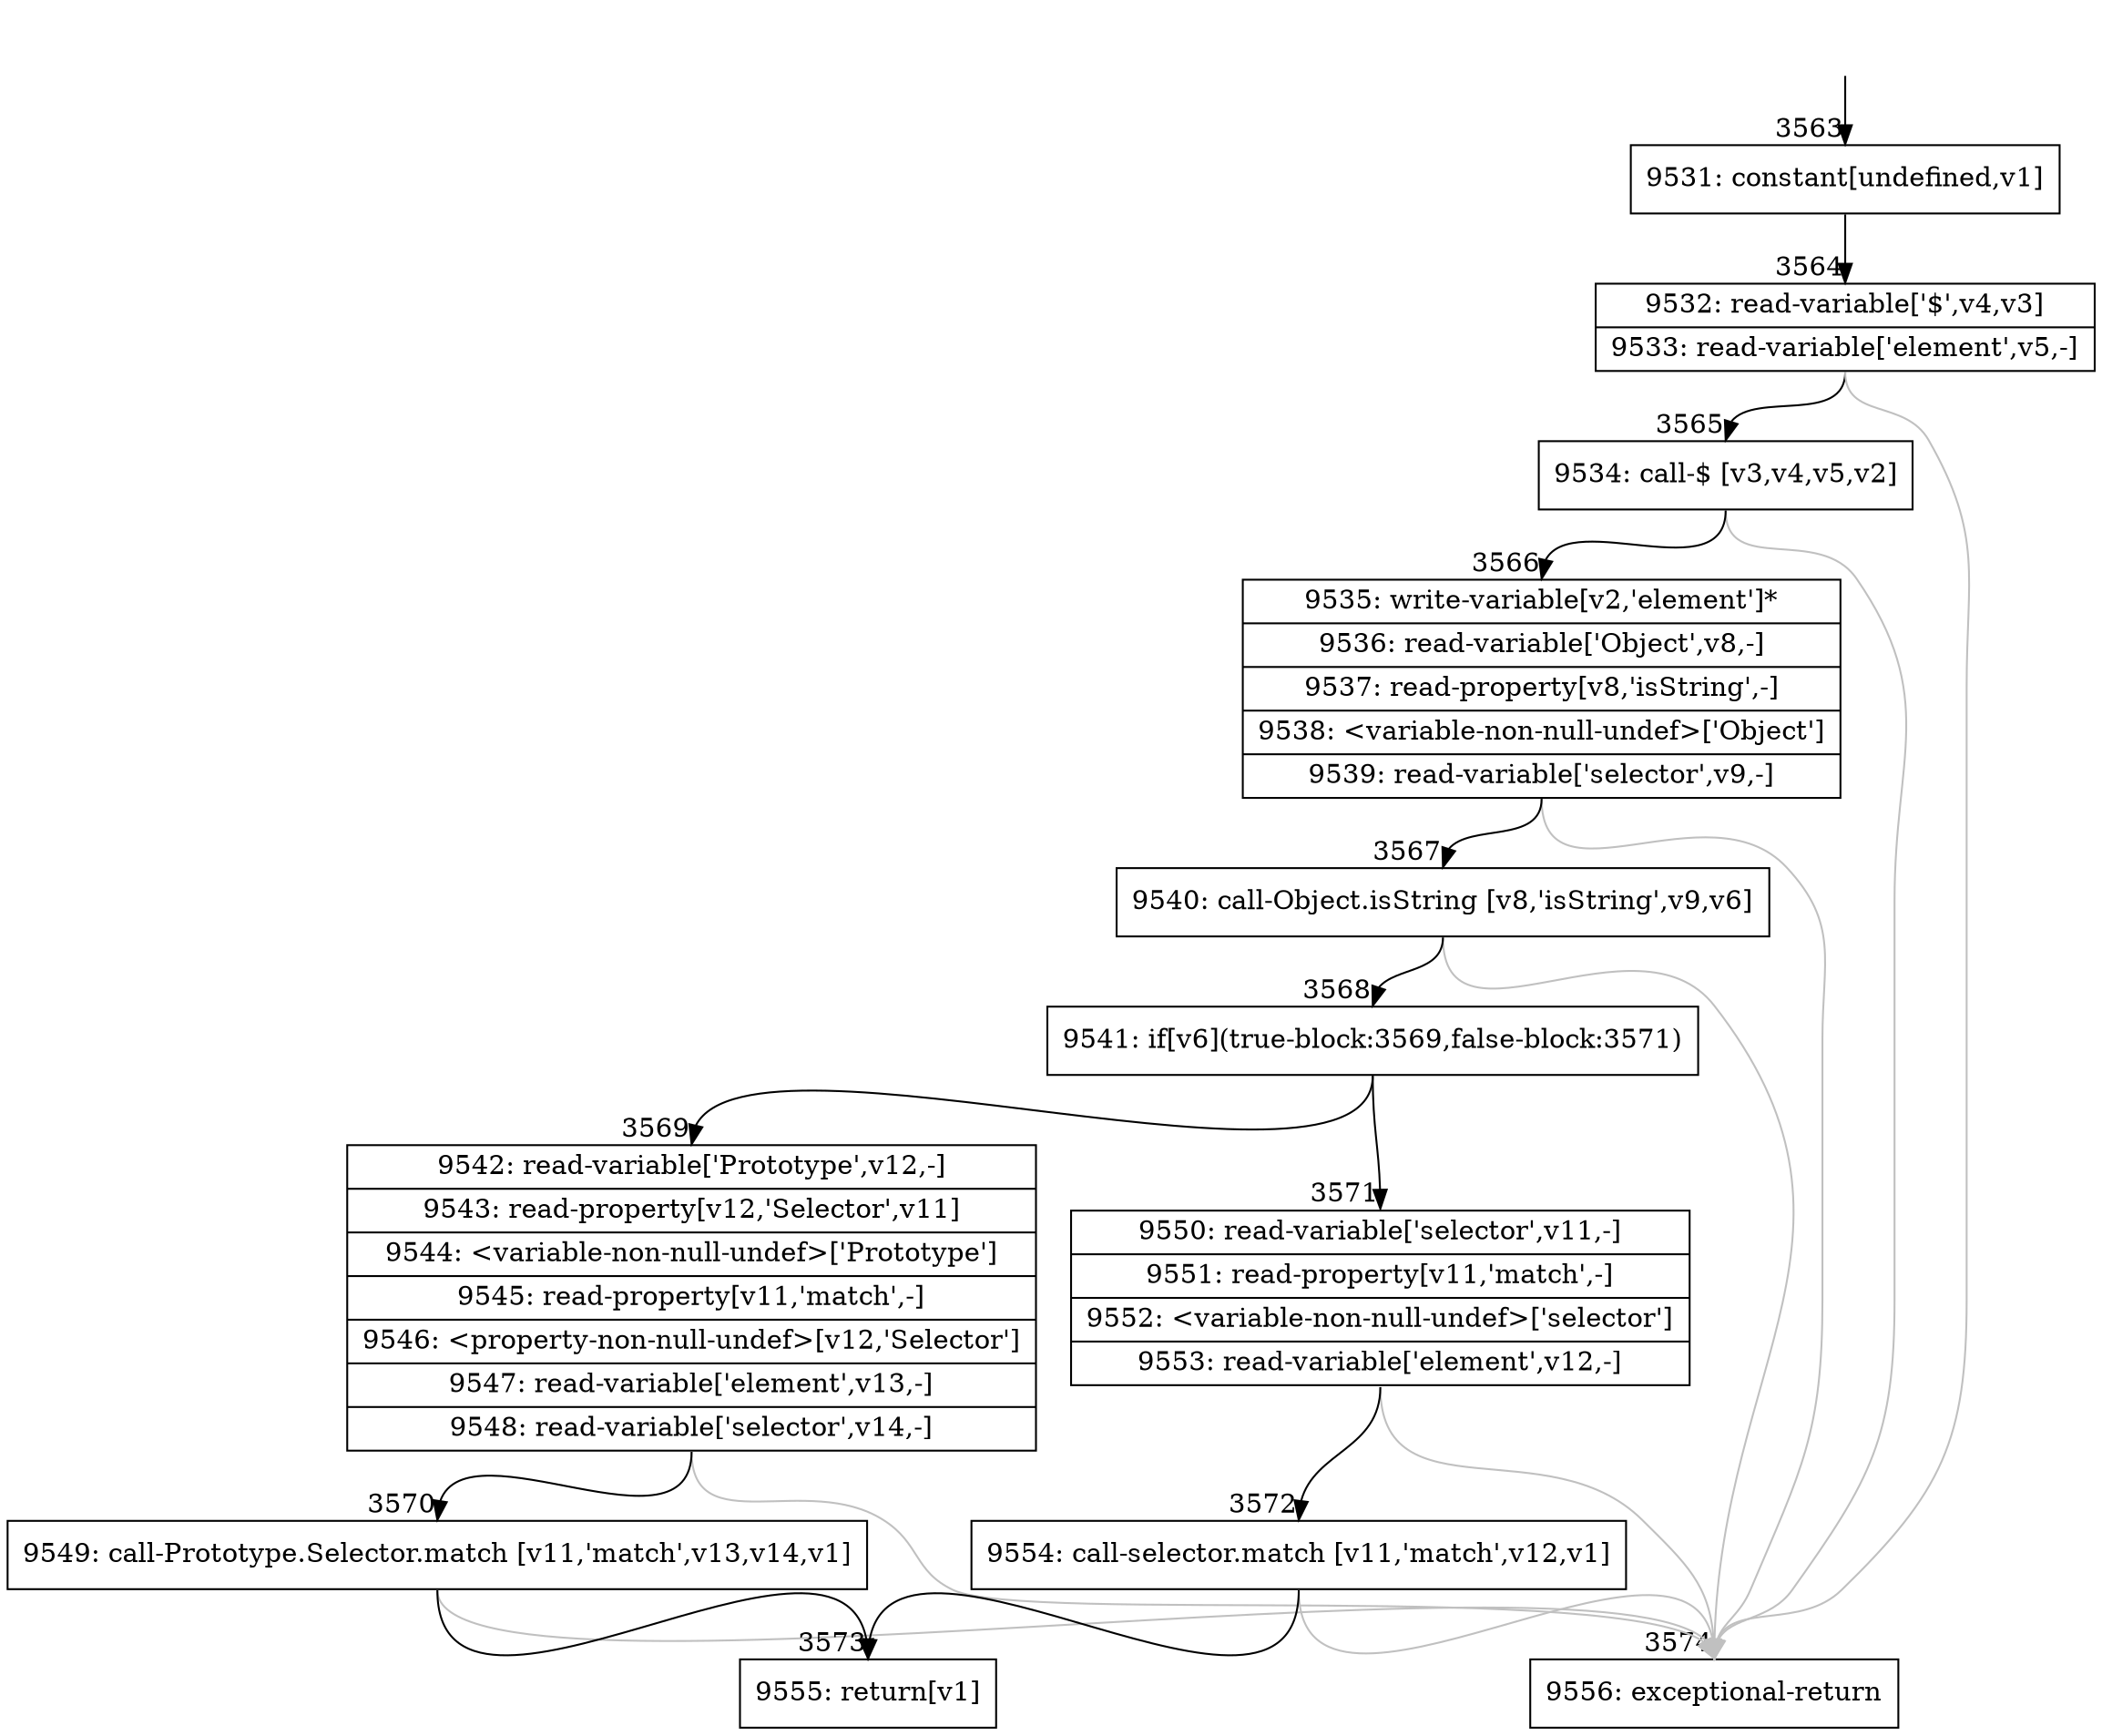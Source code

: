 digraph {
rankdir="TD"
BB_entry303[shape=none,label=""];
BB_entry303 -> BB3563 [tailport=s, headport=n, headlabel="    3563"]
BB3563 [shape=record label="{9531: constant[undefined,v1]}" ] 
BB3563 -> BB3564 [tailport=s, headport=n, headlabel="      3564"]
BB3564 [shape=record label="{9532: read-variable['$',v4,v3]|9533: read-variable['element',v5,-]}" ] 
BB3564 -> BB3565 [tailport=s, headport=n, headlabel="      3565"]
BB3564 -> BB3574 [tailport=s, headport=n, color=gray, headlabel="      3574"]
BB3565 [shape=record label="{9534: call-$ [v3,v4,v5,v2]}" ] 
BB3565 -> BB3566 [tailport=s, headport=n, headlabel="      3566"]
BB3565 -> BB3574 [tailport=s, headport=n, color=gray]
BB3566 [shape=record label="{9535: write-variable[v2,'element']*|9536: read-variable['Object',v8,-]|9537: read-property[v8,'isString',-]|9538: \<variable-non-null-undef\>['Object']|9539: read-variable['selector',v9,-]}" ] 
BB3566 -> BB3567 [tailport=s, headport=n, headlabel="      3567"]
BB3566 -> BB3574 [tailport=s, headport=n, color=gray]
BB3567 [shape=record label="{9540: call-Object.isString [v8,'isString',v9,v6]}" ] 
BB3567 -> BB3568 [tailport=s, headport=n, headlabel="      3568"]
BB3567 -> BB3574 [tailport=s, headport=n, color=gray]
BB3568 [shape=record label="{9541: if[v6](true-block:3569,false-block:3571)}" ] 
BB3568 -> BB3569 [tailport=s, headport=n, headlabel="      3569"]
BB3568 -> BB3571 [tailport=s, headport=n, headlabel="      3571"]
BB3569 [shape=record label="{9542: read-variable['Prototype',v12,-]|9543: read-property[v12,'Selector',v11]|9544: \<variable-non-null-undef\>['Prototype']|9545: read-property[v11,'match',-]|9546: \<property-non-null-undef\>[v12,'Selector']|9547: read-variable['element',v13,-]|9548: read-variable['selector',v14,-]}" ] 
BB3569 -> BB3570 [tailport=s, headport=n, headlabel="      3570"]
BB3569 -> BB3574 [tailport=s, headport=n, color=gray]
BB3570 [shape=record label="{9549: call-Prototype.Selector.match [v11,'match',v13,v14,v1]}" ] 
BB3570 -> BB3573 [tailport=s, headport=n, headlabel="      3573"]
BB3570 -> BB3574 [tailport=s, headport=n, color=gray]
BB3571 [shape=record label="{9550: read-variable['selector',v11,-]|9551: read-property[v11,'match',-]|9552: \<variable-non-null-undef\>['selector']|9553: read-variable['element',v12,-]}" ] 
BB3571 -> BB3572 [tailport=s, headport=n, headlabel="      3572"]
BB3571 -> BB3574 [tailport=s, headport=n, color=gray]
BB3572 [shape=record label="{9554: call-selector.match [v11,'match',v12,v1]}" ] 
BB3572 -> BB3573 [tailport=s, headport=n]
BB3572 -> BB3574 [tailport=s, headport=n, color=gray]
BB3573 [shape=record label="{9555: return[v1]}" ] 
BB3574 [shape=record label="{9556: exceptional-return}" ] 
//#$~ 2619
}
